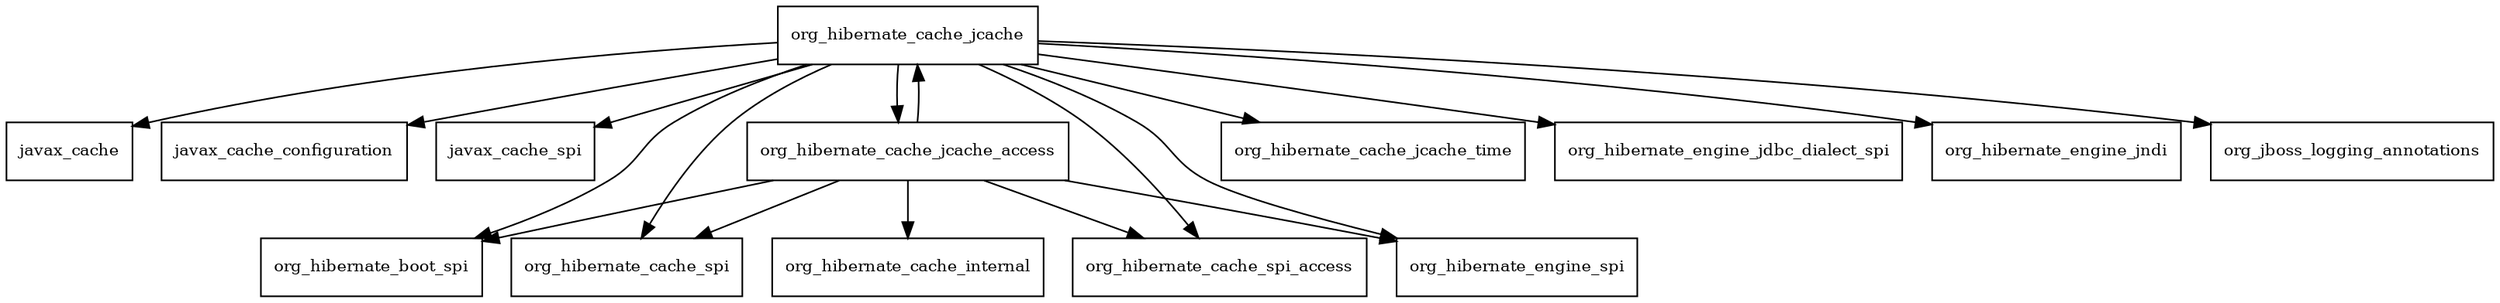 digraph hibernate_jcache_5_2_12_Final_package_dependencies {
  node [shape = box, fontsize=10.0];
  org_hibernate_cache_jcache -> javax_cache;
  org_hibernate_cache_jcache -> javax_cache_configuration;
  org_hibernate_cache_jcache -> javax_cache_spi;
  org_hibernate_cache_jcache -> org_hibernate_boot_spi;
  org_hibernate_cache_jcache -> org_hibernate_cache_jcache_access;
  org_hibernate_cache_jcache -> org_hibernate_cache_jcache_time;
  org_hibernate_cache_jcache -> org_hibernate_cache_spi;
  org_hibernate_cache_jcache -> org_hibernate_cache_spi_access;
  org_hibernate_cache_jcache -> org_hibernate_engine_jdbc_dialect_spi;
  org_hibernate_cache_jcache -> org_hibernate_engine_jndi;
  org_hibernate_cache_jcache -> org_hibernate_engine_spi;
  org_hibernate_cache_jcache -> org_jboss_logging_annotations;
  org_hibernate_cache_jcache_access -> org_hibernate_boot_spi;
  org_hibernate_cache_jcache_access -> org_hibernate_cache_internal;
  org_hibernate_cache_jcache_access -> org_hibernate_cache_jcache;
  org_hibernate_cache_jcache_access -> org_hibernate_cache_spi;
  org_hibernate_cache_jcache_access -> org_hibernate_cache_spi_access;
  org_hibernate_cache_jcache_access -> org_hibernate_engine_spi;
}
